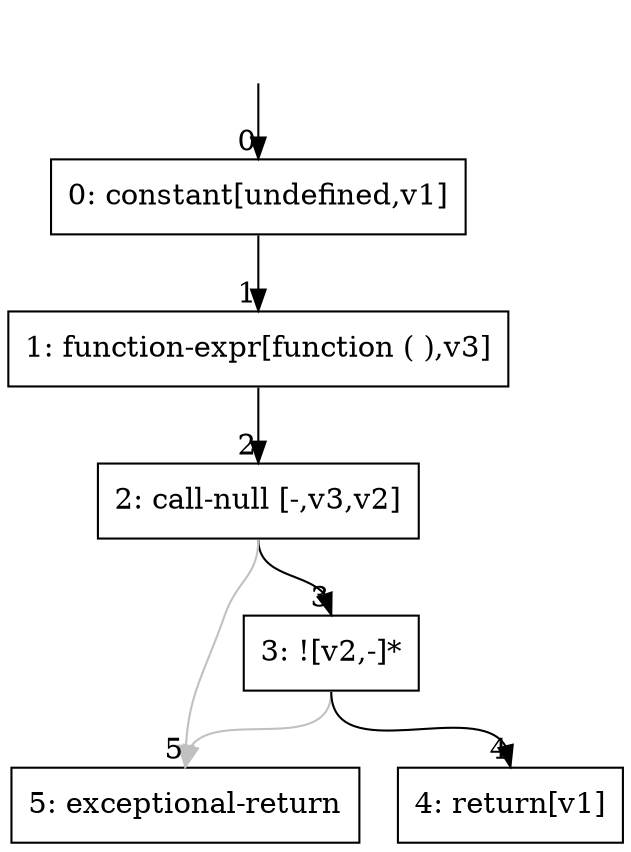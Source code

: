 digraph {
rankdir="TD"
BB_entry0[shape=none,label=""];
BB_entry0 -> BB0 [tailport=s, headport=n, headlabel="    0"]
BB0 [shape=record label="{0: constant[undefined,v1]}" ] 
BB0 -> BB1 [tailport=s, headport=n, headlabel="      1"]
BB1 [shape=record label="{1: function-expr[function ( ),v3]}" ] 
BB1 -> BB2 [tailport=s, headport=n, headlabel="      2"]
BB2 [shape=record label="{2: call-null [-,v3,v2]}" ] 
BB2 -> BB3 [tailport=s, headport=n, headlabel="      3"]
BB2 -> BB5 [tailport=s, headport=n, color=gray, headlabel="      5"]
BB3 [shape=record label="{3: ![v2,-]*}" ] 
BB3 -> BB4 [tailport=s, headport=n, headlabel="      4"]
BB3 -> BB5 [tailport=s, headport=n, color=gray]
BB4 [shape=record label="{4: return[v1]}" ] 
BB5 [shape=record label="{5: exceptional-return}" ] 
//#$~ 1
}
